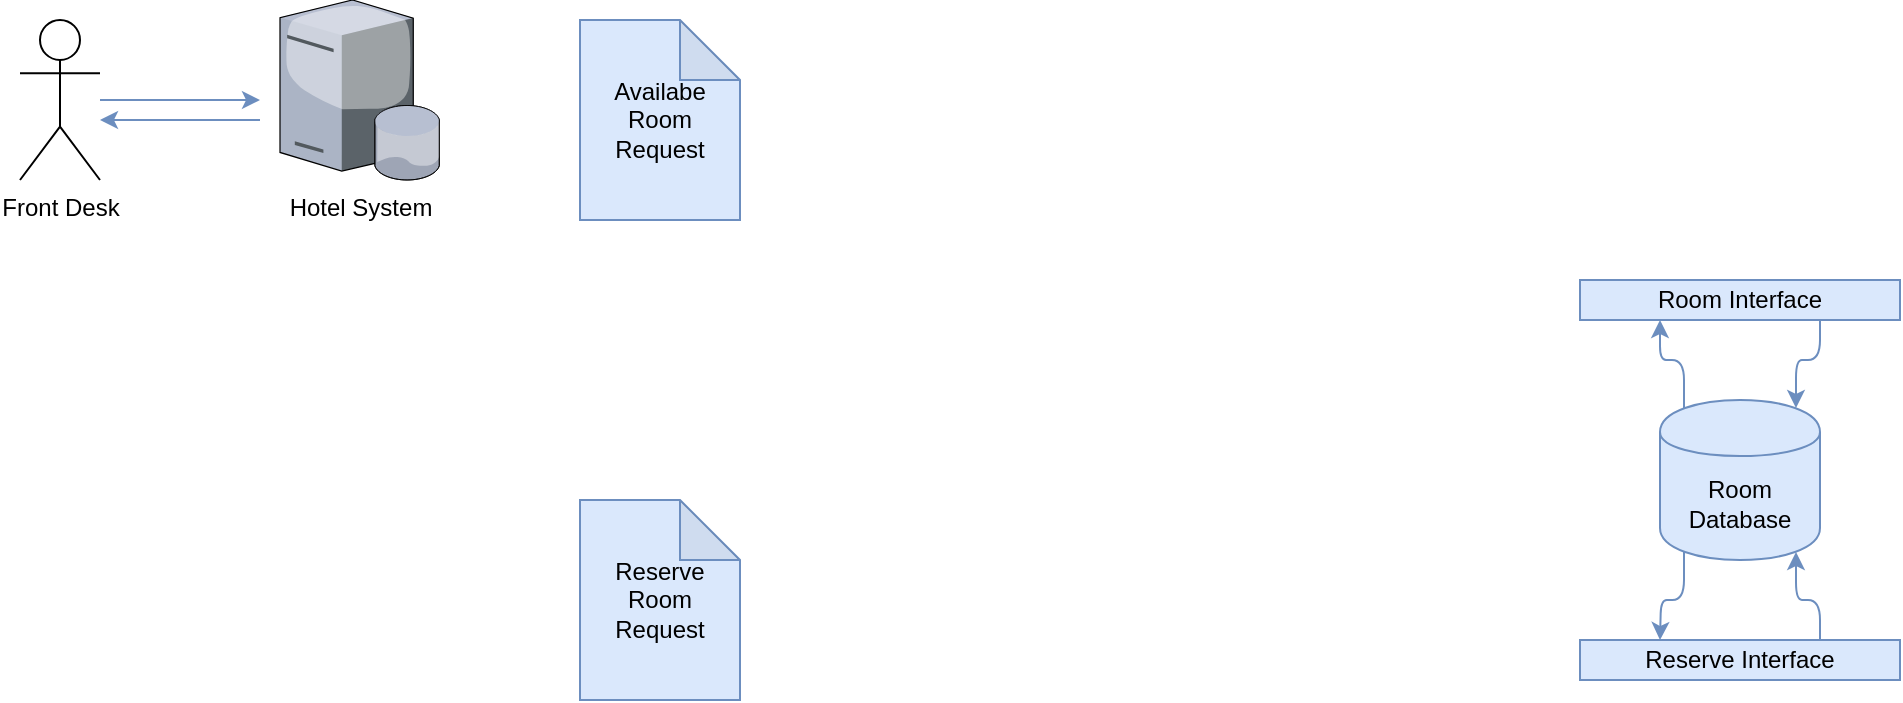<mxfile version="10.6.0" type="github"><diagram id="UqAfgTkcULPzvGlvpgVM" name="Page-1"><mxGraphModel dx="1394" dy="803" grid="1" gridSize="10" guides="1" tooltips="1" connect="1" arrows="1" fold="1" page="1" pageScale="1" pageWidth="1169" pageHeight="827" math="0" shadow="0"><root><mxCell id="0"/><mxCell id="1" parent="0"/><mxCell id="DK2rC7XqDwlYYz1R4mOY-1" value="&lt;div&gt;Room&lt;/div&gt;&lt;div&gt;Database&lt;br&gt;&lt;/div&gt;" style="shape=cylinder;whiteSpace=wrap;html=1;boundedLbl=1;backgroundOutline=1;fillColor=#dae8fc;strokeColor=#6c8ebf;" vertex="1" parent="1"><mxGeometry x="860" y="230" width="80" height="80" as="geometry"/></mxCell><mxCell id="DK2rC7XqDwlYYz1R4mOY-2" value="&lt;div&gt;Availabe&lt;/div&gt;&lt;div&gt;Room&lt;/div&gt;&lt;div&gt;Request&lt;br&gt;&lt;/div&gt;" style="shape=note;whiteSpace=wrap;html=1;backgroundOutline=1;darkOpacity=0.05;fillColor=#dae8fc;strokeColor=#6c8ebf;" vertex="1" parent="1"><mxGeometry x="320" y="40" width="80" height="100" as="geometry"/></mxCell><mxCell id="DK2rC7XqDwlYYz1R4mOY-3" value="&lt;div&gt;Reserve&lt;/div&gt;&lt;div&gt;Room&lt;/div&gt;&lt;div&gt;Request&lt;br&gt;&lt;/div&gt;" style="shape=note;whiteSpace=wrap;html=1;backgroundOutline=1;darkOpacity=0.05;fillColor=#dae8fc;strokeColor=#6c8ebf;" vertex="1" parent="1"><mxGeometry x="320" y="280" width="80" height="100" as="geometry"/></mxCell><mxCell id="DK2rC7XqDwlYYz1R4mOY-6" value="Reserve Interface" style="rounded=0;whiteSpace=wrap;html=1;fillColor=#dae8fc;strokeColor=#6c8ebf;" vertex="1" parent="1"><mxGeometry x="820" y="350" width="160" height="20" as="geometry"/></mxCell><mxCell id="DK2rC7XqDwlYYz1R4mOY-7" value="Room Interface" style="rounded=0;whiteSpace=wrap;html=1;fillColor=#dae8fc;strokeColor=#6c8ebf;" vertex="1" parent="1"><mxGeometry x="820" y="170" width="160" height="20" as="geometry"/></mxCell><mxCell id="DK2rC7XqDwlYYz1R4mOY-8" value="" style="endArrow=classic;html=1;exitX=0.15;exitY=0.95;exitDx=0;exitDy=0;exitPerimeter=0;edgeStyle=orthogonalEdgeStyle;fillColor=#dae8fc;strokeColor=#6c8ebf;" edge="1" parent="1" source="DK2rC7XqDwlYYz1R4mOY-1"><mxGeometry width="50" height="50" relative="1" as="geometry"><mxPoint x="800" y="460" as="sourcePoint"/><mxPoint x="860" y="350" as="targetPoint"/></mxGeometry></mxCell><mxCell id="DK2rC7XqDwlYYz1R4mOY-9" value="" style="endArrow=classic;html=1;exitX=0.75;exitY=0;exitDx=0;exitDy=0;entryX=0.85;entryY=0.95;entryDx=0;entryDy=0;entryPerimeter=0;edgeStyle=orthogonalEdgeStyle;fillColor=#dae8fc;strokeColor=#6c8ebf;" edge="1" parent="1" source="DK2rC7XqDwlYYz1R4mOY-6" target="DK2rC7XqDwlYYz1R4mOY-1"><mxGeometry width="50" height="50" relative="1" as="geometry"><mxPoint x="880" y="450" as="sourcePoint"/><mxPoint x="990" y="306" as="targetPoint"/></mxGeometry></mxCell><mxCell id="DK2rC7XqDwlYYz1R4mOY-10" value="" style="endArrow=classic;html=1;exitX=0.15;exitY=0.05;exitDx=0;exitDy=0;exitPerimeter=0;entryX=0.25;entryY=1;entryDx=0;entryDy=0;edgeStyle=orthogonalEdgeStyle;fillColor=#dae8fc;strokeColor=#6c8ebf;" edge="1" parent="1" source="DK2rC7XqDwlYYz1R4mOY-1" target="DK2rC7XqDwlYYz1R4mOY-7"><mxGeometry width="50" height="50" relative="1" as="geometry"><mxPoint x="770" y="340" as="sourcePoint"/><mxPoint x="820" y="290" as="targetPoint"/></mxGeometry></mxCell><mxCell id="DK2rC7XqDwlYYz1R4mOY-11" value="" style="endArrow=classic;html=1;entryX=0.85;entryY=0.05;entryDx=0;entryDy=0;entryPerimeter=0;exitX=0.75;exitY=1;exitDx=0;exitDy=0;edgeStyle=orthogonalEdgeStyle;fillColor=#dae8fc;strokeColor=#6c8ebf;" edge="1" parent="1" source="DK2rC7XqDwlYYz1R4mOY-7" target="DK2rC7XqDwlYYz1R4mOY-1"><mxGeometry width="50" height="50" relative="1" as="geometry"><mxPoint x="790" y="310" as="sourcePoint"/><mxPoint x="840" y="260" as="targetPoint"/></mxGeometry></mxCell><mxCell id="DK2rC7XqDwlYYz1R4mOY-16" value="Front Desk" style="shape=umlActor;verticalLabelPosition=bottom;labelBackgroundColor=#ffffff;verticalAlign=top;html=1;outlineConnect=0;shadow=0;" vertex="1" parent="1"><mxGeometry x="40" y="40" width="40" height="80" as="geometry"/></mxCell><mxCell id="DK2rC7XqDwlYYz1R4mOY-17" value="Hotel System" style="verticalLabelPosition=bottom;aspect=fixed;html=1;verticalAlign=top;strokeColor=none;align=center;outlineConnect=0;shape=mxgraph.citrix.database_server;" vertex="1" parent="1"><mxGeometry x="170" y="30" width="80" height="90" as="geometry"/></mxCell><mxCell id="DK2rC7XqDwlYYz1R4mOY-18" value="" style="endArrow=classic;html=1;strokeColor=#6c8ebf;fillColor=#dae8fc;" edge="1" parent="1"><mxGeometry width="50" height="50" relative="1" as="geometry"><mxPoint x="80" y="80" as="sourcePoint"/><mxPoint x="160" y="80" as="targetPoint"/></mxGeometry></mxCell><mxCell id="DK2rC7XqDwlYYz1R4mOY-19" value="" style="endArrow=classic;html=1;strokeColor=#6c8ebf;fillColor=#dae8fc;" edge="1" parent="1"><mxGeometry width="50" height="50" relative="1" as="geometry"><mxPoint x="160" y="90" as="sourcePoint"/><mxPoint x="80" y="90" as="targetPoint"/></mxGeometry></mxCell></root></mxGraphModel></diagram></mxfile>
